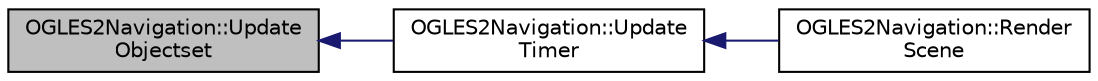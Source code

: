digraph "OGLES2Navigation::UpdateObjectset"
{
  edge [fontname="Helvetica",fontsize="10",labelfontname="Helvetica",labelfontsize="10"];
  node [fontname="Helvetica",fontsize="10",shape=record];
  rankdir="LR";
  Node1 [label="OGLES2Navigation::Update\lObjectset",height=0.2,width=0.4,color="black", fillcolor="grey75", style="filled", fontcolor="black"];
  Node1 -> Node2 [dir="back",color="midnightblue",fontsize="10",style="solid",fontname="Helvetica"];
  Node2 [label="OGLES2Navigation::Update\lTimer",height=0.2,width=0.4,color="black", fillcolor="white", style="filled",URL="$class_o_g_l_e_s2_navigation.html#ad3e9d39acd93a212e7eaec9d40ab78df"];
  Node2 -> Node3 [dir="back",color="midnightblue",fontsize="10",style="solid",fontname="Helvetica"];
  Node3 [label="OGLES2Navigation::Render\lScene",height=0.2,width=0.4,color="black", fillcolor="white", style="filled",URL="$class_o_g_l_e_s2_navigation.html#a9cb124d8ade34220559eca3f2130fdeb"];
}
